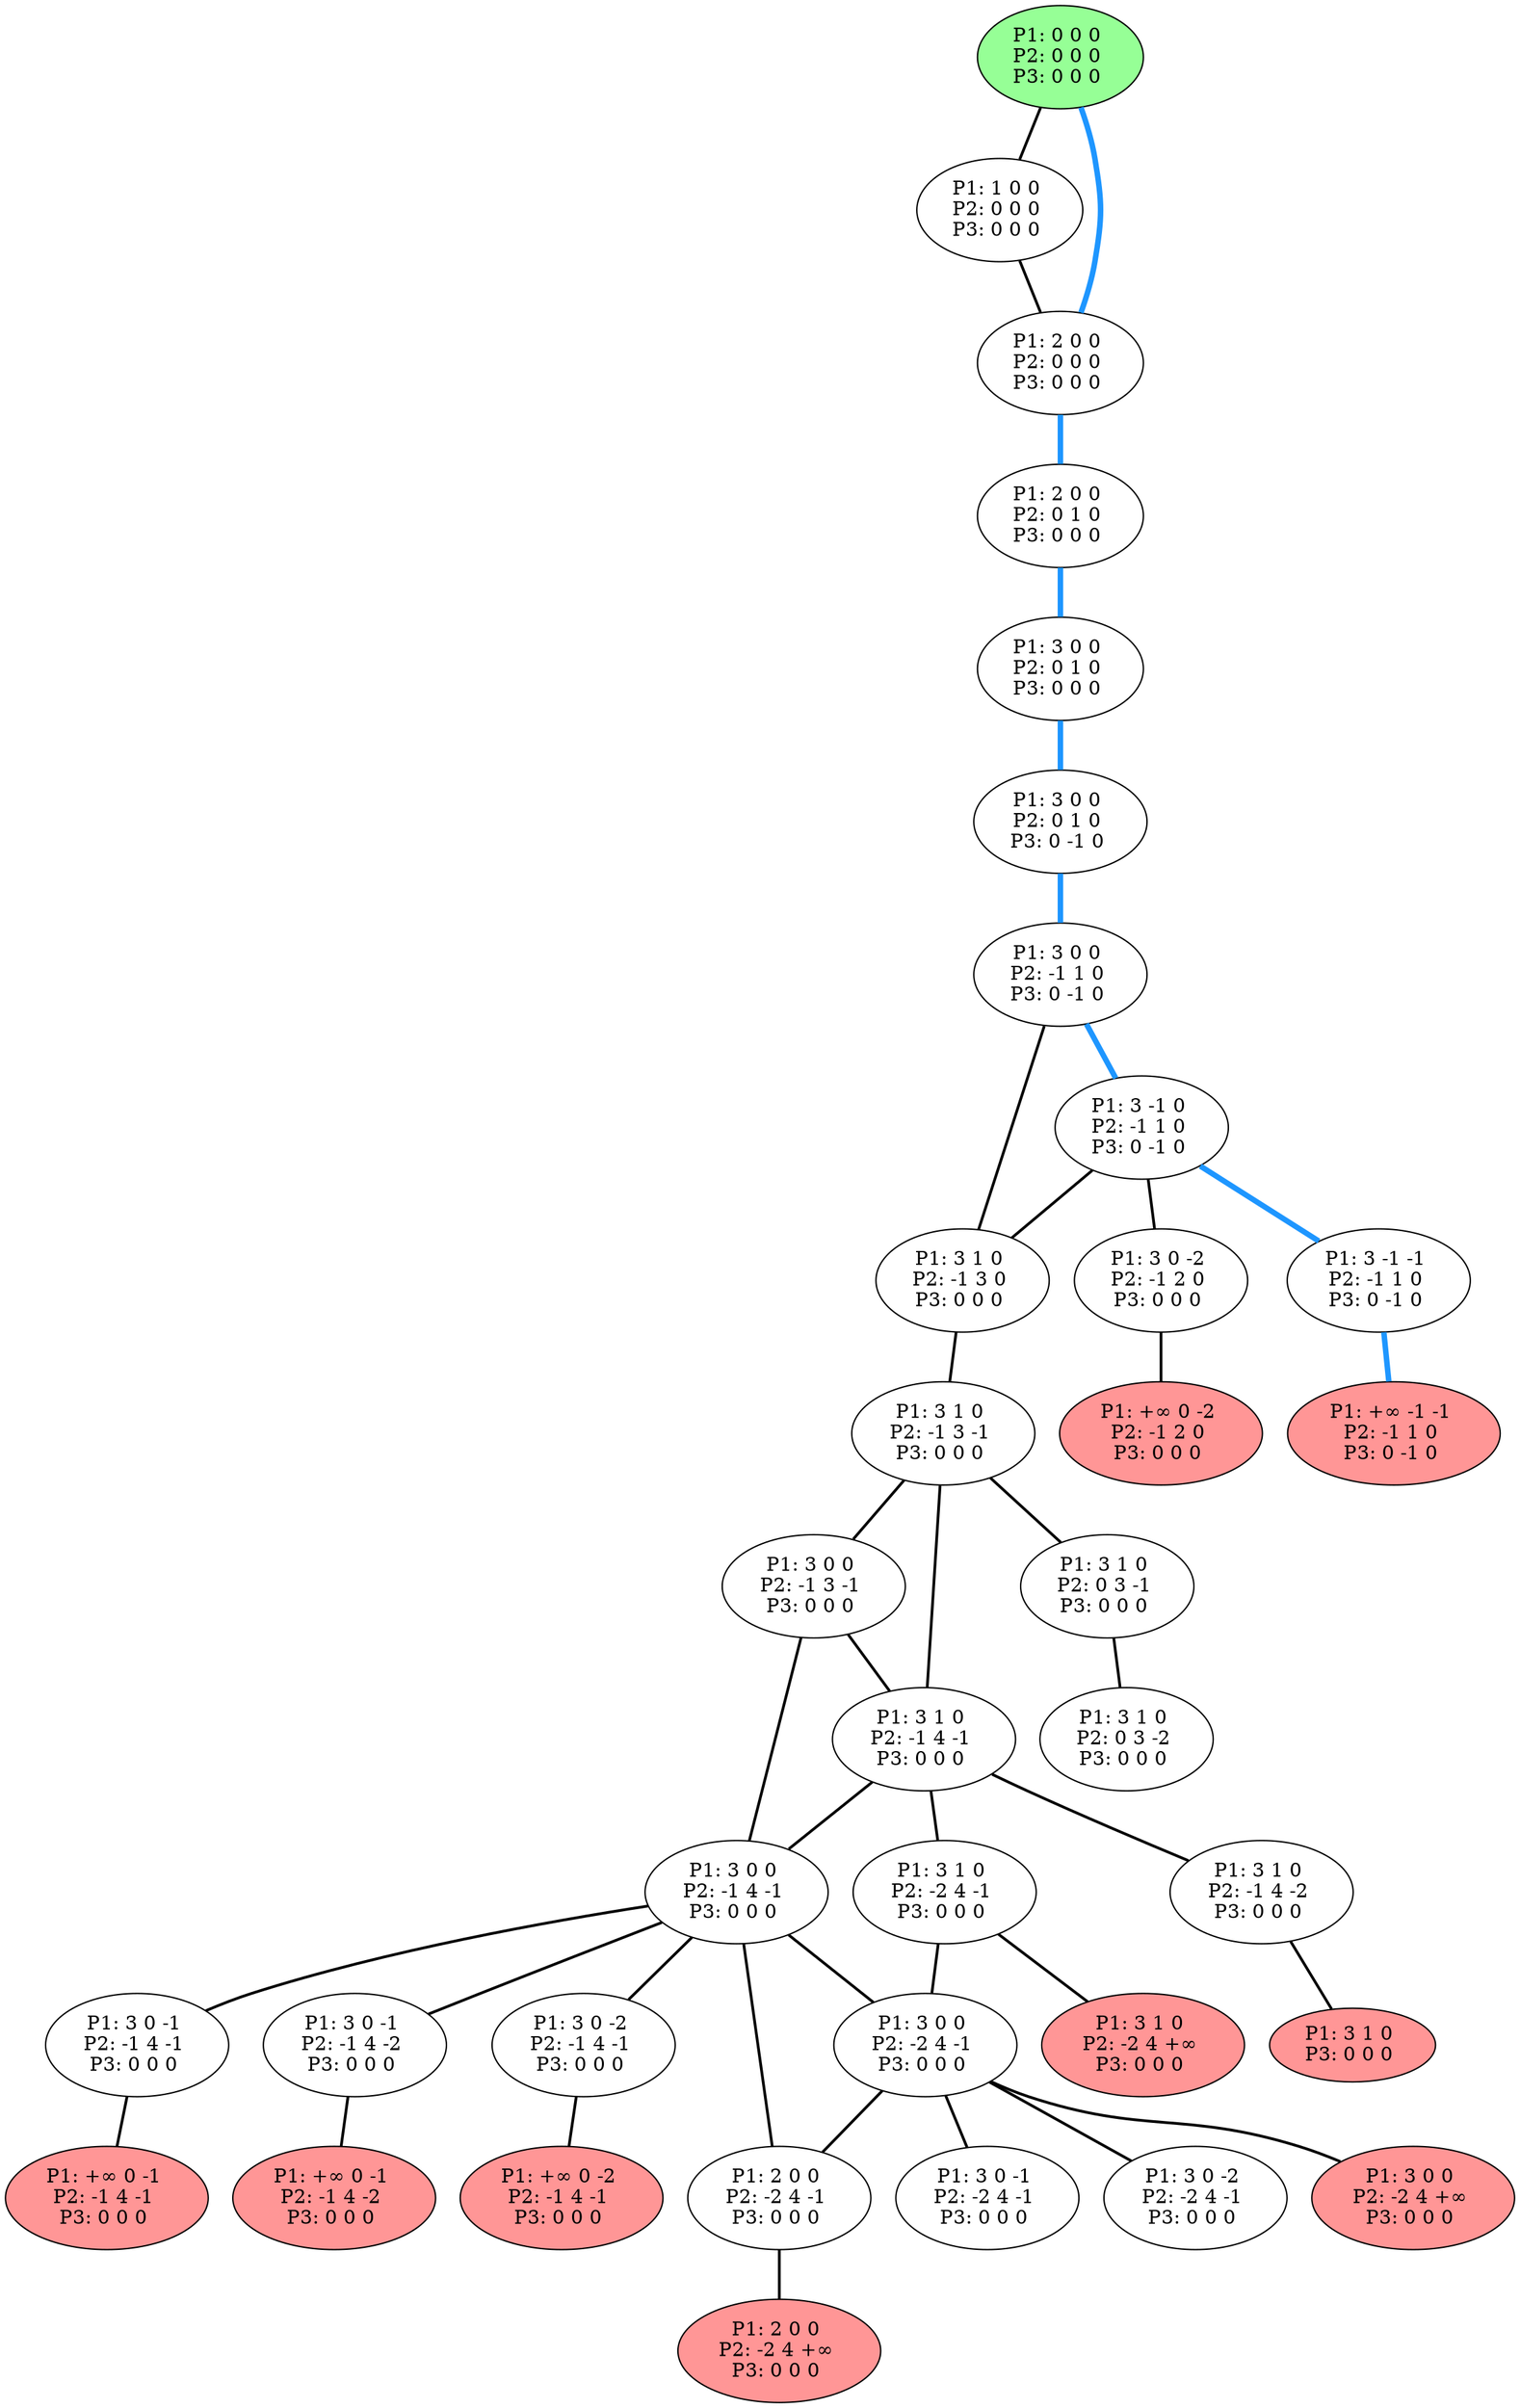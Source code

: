 graph G {
color = "black"
0 [label = "P1: 0 0 0 
P2: 0 0 0 
P3: 0 0 0 
",  style="filled", fillcolor = "#96FF96"];
1 [label = "P1: 1 0 0 
P2: 0 0 0 
P3: 0 0 0 
"];
2 [label = "P1: 2 0 0 
P2: 0 0 0 
P3: 0 0 0 
"];
3 [label = "P1: 2 0 0 
P2: 0 1 0 
P3: 0 0 0 
"];
4 [label = "P1: 3 0 0 
P2: 0 1 0 
P3: 0 0 0 
"];
5 [label = "P1: 3 0 0 
P2: 0 1 0 
P3: 0 -1 0 
"];
6 [label = "P1: 3 0 0 
P2: -1 1 0 
P3: 0 -1 0 
"];
7 [label = "P1: 3 -1 0 
P2: -1 1 0 
P3: 0 -1 0 
"];
8 [label = "P1: 3 1 0 
P2: -1 3 0 
P3: 0 0 0 
"];
9 [label = "P1: 3 -1 -1 
P2: -1 1 0 
P3: 0 -1 0 
"];
99 [label = "P1: +∞ -1 -1 
P2: -1 1 0 
P3: 0 -1 0 
",  style="filled", fillcolor = "#FF9696"];
10 [label = "P1: 3 0 -2 
P2: -1 2 0 
P3: 0 0 0 
"];
1010 [label = "P1: +∞ 0 -2 
P2: -1 2 0 
P3: 0 0 0 
",  style="filled", fillcolor = "#FF9696"];
11 [label = "P1: 3 1 0 
P2: -1 3 -1 
P3: 0 0 0 
"];
12 [label = "P1: 3 0 0 
P2: -1 3 -1 
P3: 0 0 0 
"];
13 [label = "P1: 3 1 0 
P2: 0 3 -1 
P3: 0 0 0 
"];
14 [label = "P1: 3 1 0 
P2: -1 4 -1 
P3: 0 0 0 
"];
15 [label = "P1: 3 0 0 
P2: -1 4 -1 
P3: 0 0 0 
"];
16 [label = "P1: 3 1 0 
P2: 0 3 -2 
P3: 0 0 0 
"];
17 [label = "P1: 3 1 0 
P2: -2 4 -1 
P3: 0 0 0 
"];
1717 [label = "P1: 3 1 0 
P2: -2 4 +∞ 
P3: 0 0 0 
",  style="filled", fillcolor = "#FF9696"];
18 [label = "P1: 3 1 0 
P2: -1 4 -2 
P3: 0 0 0 
"];
1818 [label = "P1: 3 1 0 
P3: 0 0 0 
",  style="filled", fillcolor = "#FF9696"];
19 [label = "P1: 3 0 -1 
P2: -1 4 -1 
P3: 0 0 0 
"];
1919 [label = "P1: +∞ 0 -1 
P2: -1 4 -1 
P3: 0 0 0 
",  style="filled", fillcolor = "#FF9696"];
20 [label = "P1: 3 0 -2 
P2: -1 4 -1 
P3: 0 0 0 
"];
2020 [label = "P1: +∞ 0 -2 
P2: -1 4 -1 
P3: 0 0 0 
",  style="filled", fillcolor = "#FF9696"];
21 [label = "P1: 3 0 0 
P2: -2 4 -1 
P3: 0 0 0 
"];
2121 [label = "P1: 3 0 0 
P2: -2 4 +∞ 
P3: 0 0 0 
",  style="filled", fillcolor = "#FF9696"];
22 [label = "P1: 2 0 0 
P2: -2 4 -1 
P3: 0 0 0 
"];
2222 [label = "P1: 2 0 0 
P2: -2 4 +∞ 
P3: 0 0 0 
",  style="filled", fillcolor = "#FF9696"];
23 [label = "P1: 3 0 -1 
P2: -1 4 -2 
P3: 0 0 0 
"];
2323 [label = "P1: +∞ 0 -1 
P2: -1 4 -2 
P3: 0 0 0 
",  style="filled", fillcolor = "#FF9696"];
24 [label = "P1: 3 0 -1 
P2: -2 4 -1 
P3: 0 0 0 
"];
25 [label = "P1: 3 0 -2 
P2: -2 4 -1 
P3: 0 0 0 
"];
edge [style=bold];
0 -- 1 [color=black];
0 -- 2 [color="#1E96FF", penwidth=4.0];

1 -- 2 [color=black];

2 -- 3 [color="#1E96FF", penwidth=4.0];

3 -- 4 [color="#1E96FF", penwidth=4.0];

4 -- 5 [color="#1E96FF", penwidth=4.0];

5 -- 6 [color="#1E96FF", penwidth=4.0];

6 -- 7 [color="#1E96FF", penwidth=4.0];
6 -- 8 [color=black];

7 -- 9 [color="#1E96FF", penwidth=4.0];
7 -- 10 [color=black];
7 -- 8 [color=black];

8 -- 11 [color=black];


9 -- 99 [color="#1E96FF", penwidth=4.0];

10 -- 1010 [color=black];
11 -- 12 [color=black];
11 -- 13 [color=black];
11 -- 14 [color=black];

12 -- 15 [color=black];
12 -- 14 [color=black];

13 -- 16 [color=black];

14 -- 15 [color=black];
14 -- 17 [color=black];
14 -- 18 [color=black];

15 -- 19 [color=black];
15 -- 20 [color=black];
15 -- 21 [color=black];
15 -- 22 [color=black];
15 -- 23 [color=black];


17 -- 21 [color=black];

17 -- 1717 [color=black];

18 -- 1818 [color=black];

19 -- 1919 [color=black];

20 -- 2020 [color=black];
21 -- 22 [color=black];
21 -- 24 [color=black];
21 -- 25 [color=black];

21 -- 2121 [color=black];

22 -- 2222 [color=black];

23 -- 2323 [color=black];


}
